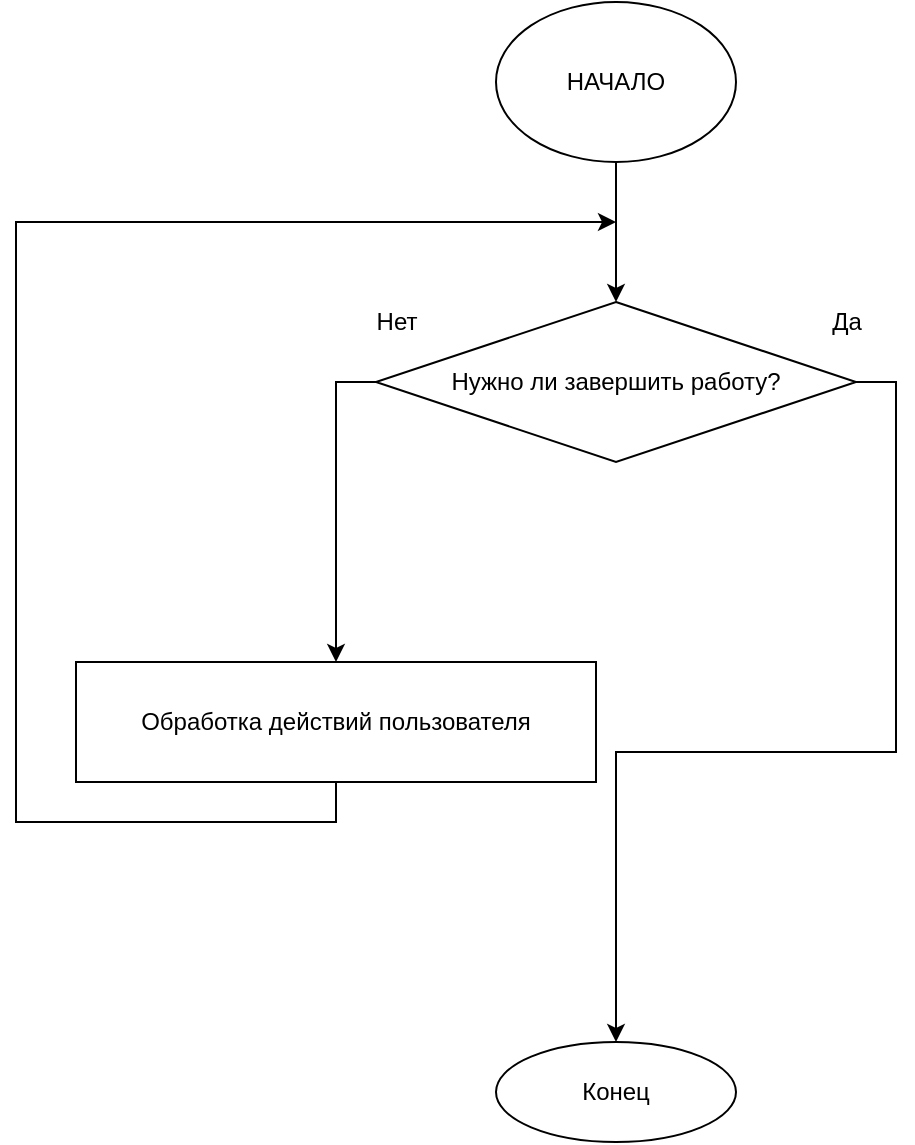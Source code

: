 <mxfile version="15.8.4" type="device"><diagram name="Page-1" id="8ce9d11a-91a2-4d17-14d8-a56ed91bf033"><mxGraphModel dx="675" dy="827" grid="1" gridSize="10" guides="1" tooltips="1" connect="1" arrows="1" fold="1" page="1" pageScale="1" pageWidth="1100" pageHeight="850" background="none" math="0" shadow="0"><root><mxCell id="0"/><mxCell id="1" parent="0"/><mxCell id="e8Z3Xf0o1s_RDbkilLZ--26" style="edgeStyle=orthogonalEdgeStyle;rounded=0;orthogonalLoop=1;jettySize=auto;html=1;exitX=0.5;exitY=1;exitDx=0;exitDy=0;entryX=0.5;entryY=0;entryDx=0;entryDy=0;" edge="1" parent="1" source="e8Z3Xf0o1s_RDbkilLZ--1"><mxGeometry relative="1" as="geometry"><mxPoint x="480" y="160" as="targetPoint"/></mxGeometry></mxCell><mxCell id="e8Z3Xf0o1s_RDbkilLZ--1" value="НАЧАЛО" style="ellipse;whiteSpace=wrap;html=1;" vertex="1" parent="1"><mxGeometry x="420" y="10" width="120" height="80" as="geometry"/></mxCell><mxCell id="e8Z3Xf0o1s_RDbkilLZ--12" style="edgeStyle=orthogonalEdgeStyle;rounded=0;orthogonalLoop=1;jettySize=auto;html=1;exitX=1;exitY=0.5;exitDx=0;exitDy=0;entryX=0.5;entryY=0;entryDx=0;entryDy=0;" edge="1" parent="1" source="e8Z3Xf0o1s_RDbkilLZ--7" target="e8Z3Xf0o1s_RDbkilLZ--20"><mxGeometry relative="1" as="geometry"><mxPoint x="655" y="540" as="targetPoint"/></mxGeometry></mxCell><mxCell id="e8Z3Xf0o1s_RDbkilLZ--24" style="edgeStyle=orthogonalEdgeStyle;rounded=0;orthogonalLoop=1;jettySize=auto;html=1;exitX=0;exitY=0.5;exitDx=0;exitDy=0;entryX=0.5;entryY=0;entryDx=0;entryDy=0;" edge="1" parent="1" source="e8Z3Xf0o1s_RDbkilLZ--7" target="e8Z3Xf0o1s_RDbkilLZ--23"><mxGeometry relative="1" as="geometry"/></mxCell><mxCell id="e8Z3Xf0o1s_RDbkilLZ--7" value="Нужно ли завершить работу?" style="rhombus;whiteSpace=wrap;html=1;" vertex="1" parent="1"><mxGeometry x="360" y="160" width="240" height="80" as="geometry"/></mxCell><mxCell id="e8Z3Xf0o1s_RDbkilLZ--9" value="Нет" style="text;html=1;align=center;verticalAlign=middle;resizable=0;points=[];autosize=1;strokeColor=none;fillColor=none;" vertex="1" parent="1"><mxGeometry x="350" y="160" width="40" height="20" as="geometry"/></mxCell><mxCell id="e8Z3Xf0o1s_RDbkilLZ--16" value="Да" style="text;html=1;align=center;verticalAlign=middle;resizable=0;points=[];autosize=1;strokeColor=none;fillColor=none;" vertex="1" parent="1"><mxGeometry x="580" y="160" width="30" height="20" as="geometry"/></mxCell><mxCell id="e8Z3Xf0o1s_RDbkilLZ--20" value="Конец" style="ellipse;whiteSpace=wrap;html=1;" vertex="1" parent="1"><mxGeometry x="420" y="530" width="120" height="50" as="geometry"/></mxCell><mxCell id="e8Z3Xf0o1s_RDbkilLZ--28" style="edgeStyle=orthogonalEdgeStyle;rounded=0;orthogonalLoop=1;jettySize=auto;html=1;exitX=0.5;exitY=1;exitDx=0;exitDy=0;" edge="1" parent="1" source="e8Z3Xf0o1s_RDbkilLZ--23"><mxGeometry relative="1" as="geometry"><mxPoint x="480" y="120" as="targetPoint"/><Array as="points"><mxPoint x="340" y="420"/><mxPoint x="180" y="420"/><mxPoint x="180" y="120"/></Array></mxGeometry></mxCell><mxCell id="e8Z3Xf0o1s_RDbkilLZ--23" value="Обработка действий пользователя" style="rounded=0;whiteSpace=wrap;html=1;" vertex="1" parent="1"><mxGeometry x="210" y="340" width="260" height="60" as="geometry"/></mxCell></root></mxGraphModel></diagram></mxfile>